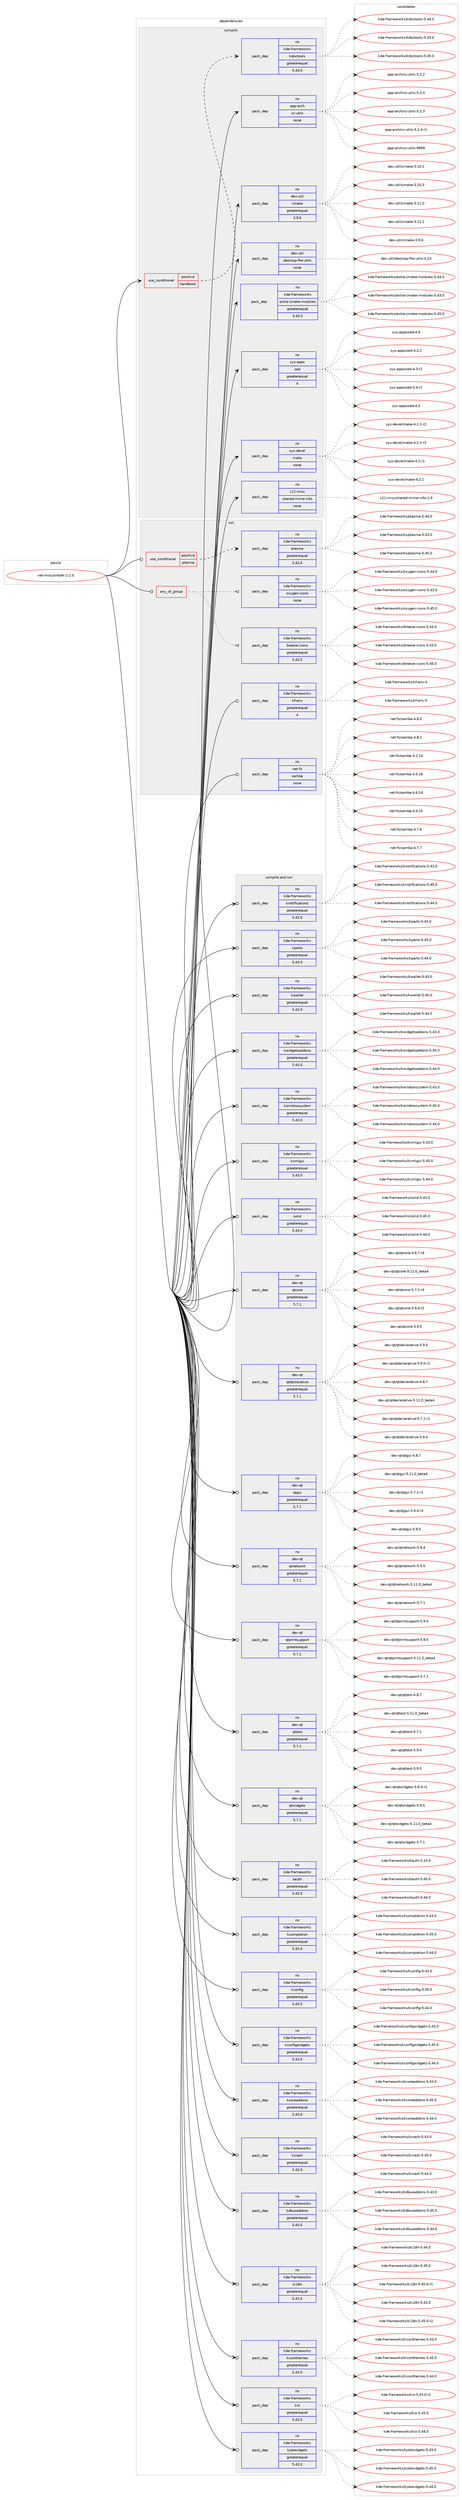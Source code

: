 digraph prolog {

# *************
# Graph options
# *************

newrank=true;
concentrate=true;
compound=true;
graph [rankdir=LR,fontname=Helvetica,fontsize=10,ranksep=1.5];#, ranksep=2.5, nodesep=0.2];
edge  [arrowhead=vee];
node  [fontname=Helvetica,fontsize=10];

# **********
# The ebuild
# **********

subgraph cluster_leftcol {
color=gray;
rank=same;
label=<<i>ebuild</i>>;
id [label="net-misc/smb4k-2.1.0", color=red, width=4, href="../net-misc/smb4k-2.1.0.svg"];
}

# ****************
# The dependencies
# ****************

subgraph cluster_midcol {
color=gray;
label=<<i>dependencies</i>>;
subgraph cluster_compile {
fillcolor="#eeeeee";
style=filled;
label=<<i>compile</i>>;
subgraph cond278 {
dependency1281 [label=<<TABLE BORDER="0" CELLBORDER="1" CELLSPACING="0" CELLPADDING="4"><TR><TD ROWSPAN="3" CELLPADDING="10">use_conditional</TD></TR><TR><TD>positive</TD></TR><TR><TD>handbook</TD></TR></TABLE>>, shape=none, color=red];
subgraph pack968 {
dependency1282 [label=<<TABLE BORDER="0" CELLBORDER="1" CELLSPACING="0" CELLPADDING="4" WIDTH="220"><TR><TD ROWSPAN="6" CELLPADDING="30">pack_dep</TD></TR><TR><TD WIDTH="110">no</TD></TR><TR><TD>kde-frameworks</TD></TR><TR><TD>kdoctools</TD></TR><TR><TD>greaterequal</TD></TR><TR><TD>5.43.0</TD></TR></TABLE>>, shape=none, color=blue];
}
dependency1281:e -> dependency1282:w [weight=20,style="dashed",arrowhead="vee"];
}
id:e -> dependency1281:w [weight=20,style="solid",arrowhead="vee"];
subgraph pack969 {
dependency1283 [label=<<TABLE BORDER="0" CELLBORDER="1" CELLSPACING="0" CELLPADDING="4" WIDTH="220"><TR><TD ROWSPAN="6" CELLPADDING="30">pack_dep</TD></TR><TR><TD WIDTH="110">no</TD></TR><TR><TD>app-arch</TD></TR><TR><TD>xz-utils</TD></TR><TR><TD>none</TD></TR><TR><TD></TD></TR></TABLE>>, shape=none, color=blue];
}
id:e -> dependency1283:w [weight=20,style="solid",arrowhead="vee"];
subgraph pack970 {
dependency1284 [label=<<TABLE BORDER="0" CELLBORDER="1" CELLSPACING="0" CELLPADDING="4" WIDTH="220"><TR><TD ROWSPAN="6" CELLPADDING="30">pack_dep</TD></TR><TR><TD WIDTH="110">no</TD></TR><TR><TD>dev-util</TD></TR><TR><TD>cmake</TD></TR><TR><TD>greaterequal</TD></TR><TR><TD>3.9.6</TD></TR></TABLE>>, shape=none, color=blue];
}
id:e -> dependency1284:w [weight=20,style="solid",arrowhead="vee"];
subgraph pack971 {
dependency1285 [label=<<TABLE BORDER="0" CELLBORDER="1" CELLSPACING="0" CELLPADDING="4" WIDTH="220"><TR><TD ROWSPAN="6" CELLPADDING="30">pack_dep</TD></TR><TR><TD WIDTH="110">no</TD></TR><TR><TD>dev-util</TD></TR><TR><TD>desktop-file-utils</TD></TR><TR><TD>none</TD></TR><TR><TD></TD></TR></TABLE>>, shape=none, color=blue];
}
id:e -> dependency1285:w [weight=20,style="solid",arrowhead="vee"];
subgraph pack972 {
dependency1286 [label=<<TABLE BORDER="0" CELLBORDER="1" CELLSPACING="0" CELLPADDING="4" WIDTH="220"><TR><TD ROWSPAN="6" CELLPADDING="30">pack_dep</TD></TR><TR><TD WIDTH="110">no</TD></TR><TR><TD>kde-frameworks</TD></TR><TR><TD>extra-cmake-modules</TD></TR><TR><TD>greaterequal</TD></TR><TR><TD>5.43.0</TD></TR></TABLE>>, shape=none, color=blue];
}
id:e -> dependency1286:w [weight=20,style="solid",arrowhead="vee"];
subgraph pack973 {
dependency1287 [label=<<TABLE BORDER="0" CELLBORDER="1" CELLSPACING="0" CELLPADDING="4" WIDTH="220"><TR><TD ROWSPAN="6" CELLPADDING="30">pack_dep</TD></TR><TR><TD WIDTH="110">no</TD></TR><TR><TD>sys-apps</TD></TR><TR><TD>sed</TD></TR><TR><TD>greaterequal</TD></TR><TR><TD>4</TD></TR></TABLE>>, shape=none, color=blue];
}
id:e -> dependency1287:w [weight=20,style="solid",arrowhead="vee"];
subgraph pack974 {
dependency1288 [label=<<TABLE BORDER="0" CELLBORDER="1" CELLSPACING="0" CELLPADDING="4" WIDTH="220"><TR><TD ROWSPAN="6" CELLPADDING="30">pack_dep</TD></TR><TR><TD WIDTH="110">no</TD></TR><TR><TD>sys-devel</TD></TR><TR><TD>make</TD></TR><TR><TD>none</TD></TR><TR><TD></TD></TR></TABLE>>, shape=none, color=blue];
}
id:e -> dependency1288:w [weight=20,style="solid",arrowhead="vee"];
subgraph pack975 {
dependency1289 [label=<<TABLE BORDER="0" CELLBORDER="1" CELLSPACING="0" CELLPADDING="4" WIDTH="220"><TR><TD ROWSPAN="6" CELLPADDING="30">pack_dep</TD></TR><TR><TD WIDTH="110">no</TD></TR><TR><TD>x11-misc</TD></TR><TR><TD>shared-mime-info</TD></TR><TR><TD>none</TD></TR><TR><TD></TD></TR></TABLE>>, shape=none, color=blue];
}
id:e -> dependency1289:w [weight=20,style="solid",arrowhead="vee"];
}
subgraph cluster_compileandrun {
fillcolor="#eeeeee";
style=filled;
label=<<i>compile and run</i>>;
subgraph pack976 {
dependency1290 [label=<<TABLE BORDER="0" CELLBORDER="1" CELLSPACING="0" CELLPADDING="4" WIDTH="220"><TR><TD ROWSPAN="6" CELLPADDING="30">pack_dep</TD></TR><TR><TD WIDTH="110">no</TD></TR><TR><TD>dev-qt</TD></TR><TR><TD>qtcore</TD></TR><TR><TD>greaterequal</TD></TR><TR><TD>5.7.1</TD></TR></TABLE>>, shape=none, color=blue];
}
id:e -> dependency1290:w [weight=20,style="solid",arrowhead="odotvee"];
subgraph pack977 {
dependency1291 [label=<<TABLE BORDER="0" CELLBORDER="1" CELLSPACING="0" CELLPADDING="4" WIDTH="220"><TR><TD ROWSPAN="6" CELLPADDING="30">pack_dep</TD></TR><TR><TD WIDTH="110">no</TD></TR><TR><TD>dev-qt</TD></TR><TR><TD>qtdeclarative</TD></TR><TR><TD>greaterequal</TD></TR><TR><TD>5.7.1</TD></TR></TABLE>>, shape=none, color=blue];
}
id:e -> dependency1291:w [weight=20,style="solid",arrowhead="odotvee"];
subgraph pack978 {
dependency1292 [label=<<TABLE BORDER="0" CELLBORDER="1" CELLSPACING="0" CELLPADDING="4" WIDTH="220"><TR><TD ROWSPAN="6" CELLPADDING="30">pack_dep</TD></TR><TR><TD WIDTH="110">no</TD></TR><TR><TD>dev-qt</TD></TR><TR><TD>qtgui</TD></TR><TR><TD>greaterequal</TD></TR><TR><TD>5.7.1</TD></TR></TABLE>>, shape=none, color=blue];
}
id:e -> dependency1292:w [weight=20,style="solid",arrowhead="odotvee"];
subgraph pack979 {
dependency1293 [label=<<TABLE BORDER="0" CELLBORDER="1" CELLSPACING="0" CELLPADDING="4" WIDTH="220"><TR><TD ROWSPAN="6" CELLPADDING="30">pack_dep</TD></TR><TR><TD WIDTH="110">no</TD></TR><TR><TD>dev-qt</TD></TR><TR><TD>qtnetwork</TD></TR><TR><TD>greaterequal</TD></TR><TR><TD>5.7.1</TD></TR></TABLE>>, shape=none, color=blue];
}
id:e -> dependency1293:w [weight=20,style="solid",arrowhead="odotvee"];
subgraph pack980 {
dependency1294 [label=<<TABLE BORDER="0" CELLBORDER="1" CELLSPACING="0" CELLPADDING="4" WIDTH="220"><TR><TD ROWSPAN="6" CELLPADDING="30">pack_dep</TD></TR><TR><TD WIDTH="110">no</TD></TR><TR><TD>dev-qt</TD></TR><TR><TD>qtprintsupport</TD></TR><TR><TD>greaterequal</TD></TR><TR><TD>5.7.1</TD></TR></TABLE>>, shape=none, color=blue];
}
id:e -> dependency1294:w [weight=20,style="solid",arrowhead="odotvee"];
subgraph pack981 {
dependency1295 [label=<<TABLE BORDER="0" CELLBORDER="1" CELLSPACING="0" CELLPADDING="4" WIDTH="220"><TR><TD ROWSPAN="6" CELLPADDING="30">pack_dep</TD></TR><TR><TD WIDTH="110">no</TD></TR><TR><TD>dev-qt</TD></TR><TR><TD>qttest</TD></TR><TR><TD>greaterequal</TD></TR><TR><TD>5.7.1</TD></TR></TABLE>>, shape=none, color=blue];
}
id:e -> dependency1295:w [weight=20,style="solid",arrowhead="odotvee"];
subgraph pack982 {
dependency1296 [label=<<TABLE BORDER="0" CELLBORDER="1" CELLSPACING="0" CELLPADDING="4" WIDTH="220"><TR><TD ROWSPAN="6" CELLPADDING="30">pack_dep</TD></TR><TR><TD WIDTH="110">no</TD></TR><TR><TD>dev-qt</TD></TR><TR><TD>qtwidgets</TD></TR><TR><TD>greaterequal</TD></TR><TR><TD>5.7.1</TD></TR></TABLE>>, shape=none, color=blue];
}
id:e -> dependency1296:w [weight=20,style="solid",arrowhead="odotvee"];
subgraph pack983 {
dependency1297 [label=<<TABLE BORDER="0" CELLBORDER="1" CELLSPACING="0" CELLPADDING="4" WIDTH="220"><TR><TD ROWSPAN="6" CELLPADDING="30">pack_dep</TD></TR><TR><TD WIDTH="110">no</TD></TR><TR><TD>kde-frameworks</TD></TR><TR><TD>kauth</TD></TR><TR><TD>greaterequal</TD></TR><TR><TD>5.43.0</TD></TR></TABLE>>, shape=none, color=blue];
}
id:e -> dependency1297:w [weight=20,style="solid",arrowhead="odotvee"];
subgraph pack984 {
dependency1298 [label=<<TABLE BORDER="0" CELLBORDER="1" CELLSPACING="0" CELLPADDING="4" WIDTH="220"><TR><TD ROWSPAN="6" CELLPADDING="30">pack_dep</TD></TR><TR><TD WIDTH="110">no</TD></TR><TR><TD>kde-frameworks</TD></TR><TR><TD>kcompletion</TD></TR><TR><TD>greaterequal</TD></TR><TR><TD>5.43.0</TD></TR></TABLE>>, shape=none, color=blue];
}
id:e -> dependency1298:w [weight=20,style="solid",arrowhead="odotvee"];
subgraph pack985 {
dependency1299 [label=<<TABLE BORDER="0" CELLBORDER="1" CELLSPACING="0" CELLPADDING="4" WIDTH="220"><TR><TD ROWSPAN="6" CELLPADDING="30">pack_dep</TD></TR><TR><TD WIDTH="110">no</TD></TR><TR><TD>kde-frameworks</TD></TR><TR><TD>kconfig</TD></TR><TR><TD>greaterequal</TD></TR><TR><TD>5.43.0</TD></TR></TABLE>>, shape=none, color=blue];
}
id:e -> dependency1299:w [weight=20,style="solid",arrowhead="odotvee"];
subgraph pack986 {
dependency1300 [label=<<TABLE BORDER="0" CELLBORDER="1" CELLSPACING="0" CELLPADDING="4" WIDTH="220"><TR><TD ROWSPAN="6" CELLPADDING="30">pack_dep</TD></TR><TR><TD WIDTH="110">no</TD></TR><TR><TD>kde-frameworks</TD></TR><TR><TD>kconfigwidgets</TD></TR><TR><TD>greaterequal</TD></TR><TR><TD>5.43.0</TD></TR></TABLE>>, shape=none, color=blue];
}
id:e -> dependency1300:w [weight=20,style="solid",arrowhead="odotvee"];
subgraph pack987 {
dependency1301 [label=<<TABLE BORDER="0" CELLBORDER="1" CELLSPACING="0" CELLPADDING="4" WIDTH="220"><TR><TD ROWSPAN="6" CELLPADDING="30">pack_dep</TD></TR><TR><TD WIDTH="110">no</TD></TR><TR><TD>kde-frameworks</TD></TR><TR><TD>kcoreaddons</TD></TR><TR><TD>greaterequal</TD></TR><TR><TD>5.43.0</TD></TR></TABLE>>, shape=none, color=blue];
}
id:e -> dependency1301:w [weight=20,style="solid",arrowhead="odotvee"];
subgraph pack988 {
dependency1302 [label=<<TABLE BORDER="0" CELLBORDER="1" CELLSPACING="0" CELLPADDING="4" WIDTH="220"><TR><TD ROWSPAN="6" CELLPADDING="30">pack_dep</TD></TR><TR><TD WIDTH="110">no</TD></TR><TR><TD>kde-frameworks</TD></TR><TR><TD>kcrash</TD></TR><TR><TD>greaterequal</TD></TR><TR><TD>5.43.0</TD></TR></TABLE>>, shape=none, color=blue];
}
id:e -> dependency1302:w [weight=20,style="solid",arrowhead="odotvee"];
subgraph pack989 {
dependency1303 [label=<<TABLE BORDER="0" CELLBORDER="1" CELLSPACING="0" CELLPADDING="4" WIDTH="220"><TR><TD ROWSPAN="6" CELLPADDING="30">pack_dep</TD></TR><TR><TD WIDTH="110">no</TD></TR><TR><TD>kde-frameworks</TD></TR><TR><TD>kdbusaddons</TD></TR><TR><TD>greaterequal</TD></TR><TR><TD>5.43.0</TD></TR></TABLE>>, shape=none, color=blue];
}
id:e -> dependency1303:w [weight=20,style="solid",arrowhead="odotvee"];
subgraph pack990 {
dependency1304 [label=<<TABLE BORDER="0" CELLBORDER="1" CELLSPACING="0" CELLPADDING="4" WIDTH="220"><TR><TD ROWSPAN="6" CELLPADDING="30">pack_dep</TD></TR><TR><TD WIDTH="110">no</TD></TR><TR><TD>kde-frameworks</TD></TR><TR><TD>ki18n</TD></TR><TR><TD>greaterequal</TD></TR><TR><TD>5.43.0</TD></TR></TABLE>>, shape=none, color=blue];
}
id:e -> dependency1304:w [weight=20,style="solid",arrowhead="odotvee"];
subgraph pack991 {
dependency1305 [label=<<TABLE BORDER="0" CELLBORDER="1" CELLSPACING="0" CELLPADDING="4" WIDTH="220"><TR><TD ROWSPAN="6" CELLPADDING="30">pack_dep</TD></TR><TR><TD WIDTH="110">no</TD></TR><TR><TD>kde-frameworks</TD></TR><TR><TD>kiconthemes</TD></TR><TR><TD>greaterequal</TD></TR><TR><TD>5.43.0</TD></TR></TABLE>>, shape=none, color=blue];
}
id:e -> dependency1305:w [weight=20,style="solid",arrowhead="odotvee"];
subgraph pack992 {
dependency1306 [label=<<TABLE BORDER="0" CELLBORDER="1" CELLSPACING="0" CELLPADDING="4" WIDTH="220"><TR><TD ROWSPAN="6" CELLPADDING="30">pack_dep</TD></TR><TR><TD WIDTH="110">no</TD></TR><TR><TD>kde-frameworks</TD></TR><TR><TD>kio</TD></TR><TR><TD>greaterequal</TD></TR><TR><TD>5.43.0</TD></TR></TABLE>>, shape=none, color=blue];
}
id:e -> dependency1306:w [weight=20,style="solid",arrowhead="odotvee"];
subgraph pack993 {
dependency1307 [label=<<TABLE BORDER="0" CELLBORDER="1" CELLSPACING="0" CELLPADDING="4" WIDTH="220"><TR><TD ROWSPAN="6" CELLPADDING="30">pack_dep</TD></TR><TR><TD WIDTH="110">no</TD></TR><TR><TD>kde-frameworks</TD></TR><TR><TD>kjobwidgets</TD></TR><TR><TD>greaterequal</TD></TR><TR><TD>5.43.0</TD></TR></TABLE>>, shape=none, color=blue];
}
id:e -> dependency1307:w [weight=20,style="solid",arrowhead="odotvee"];
subgraph pack994 {
dependency1308 [label=<<TABLE BORDER="0" CELLBORDER="1" CELLSPACING="0" CELLPADDING="4" WIDTH="220"><TR><TD ROWSPAN="6" CELLPADDING="30">pack_dep</TD></TR><TR><TD WIDTH="110">no</TD></TR><TR><TD>kde-frameworks</TD></TR><TR><TD>knotifications</TD></TR><TR><TD>greaterequal</TD></TR><TR><TD>5.43.0</TD></TR></TABLE>>, shape=none, color=blue];
}
id:e -> dependency1308:w [weight=20,style="solid",arrowhead="odotvee"];
subgraph pack995 {
dependency1309 [label=<<TABLE BORDER="0" CELLBORDER="1" CELLSPACING="0" CELLPADDING="4" WIDTH="220"><TR><TD ROWSPAN="6" CELLPADDING="30">pack_dep</TD></TR><TR><TD WIDTH="110">no</TD></TR><TR><TD>kde-frameworks</TD></TR><TR><TD>kparts</TD></TR><TR><TD>greaterequal</TD></TR><TR><TD>5.43.0</TD></TR></TABLE>>, shape=none, color=blue];
}
id:e -> dependency1309:w [weight=20,style="solid",arrowhead="odotvee"];
subgraph pack996 {
dependency1310 [label=<<TABLE BORDER="0" CELLBORDER="1" CELLSPACING="0" CELLPADDING="4" WIDTH="220"><TR><TD ROWSPAN="6" CELLPADDING="30">pack_dep</TD></TR><TR><TD WIDTH="110">no</TD></TR><TR><TD>kde-frameworks</TD></TR><TR><TD>kwallet</TD></TR><TR><TD>greaterequal</TD></TR><TR><TD>5.43.0</TD></TR></TABLE>>, shape=none, color=blue];
}
id:e -> dependency1310:w [weight=20,style="solid",arrowhead="odotvee"];
subgraph pack997 {
dependency1311 [label=<<TABLE BORDER="0" CELLBORDER="1" CELLSPACING="0" CELLPADDING="4" WIDTH="220"><TR><TD ROWSPAN="6" CELLPADDING="30">pack_dep</TD></TR><TR><TD WIDTH="110">no</TD></TR><TR><TD>kde-frameworks</TD></TR><TR><TD>kwidgetsaddons</TD></TR><TR><TD>greaterequal</TD></TR><TR><TD>5.43.0</TD></TR></TABLE>>, shape=none, color=blue];
}
id:e -> dependency1311:w [weight=20,style="solid",arrowhead="odotvee"];
subgraph pack998 {
dependency1312 [label=<<TABLE BORDER="0" CELLBORDER="1" CELLSPACING="0" CELLPADDING="4" WIDTH="220"><TR><TD ROWSPAN="6" CELLPADDING="30">pack_dep</TD></TR><TR><TD WIDTH="110">no</TD></TR><TR><TD>kde-frameworks</TD></TR><TR><TD>kwindowsystem</TD></TR><TR><TD>greaterequal</TD></TR><TR><TD>5.43.0</TD></TR></TABLE>>, shape=none, color=blue];
}
id:e -> dependency1312:w [weight=20,style="solid",arrowhead="odotvee"];
subgraph pack999 {
dependency1313 [label=<<TABLE BORDER="0" CELLBORDER="1" CELLSPACING="0" CELLPADDING="4" WIDTH="220"><TR><TD ROWSPAN="6" CELLPADDING="30">pack_dep</TD></TR><TR><TD WIDTH="110">no</TD></TR><TR><TD>kde-frameworks</TD></TR><TR><TD>kxmlgui</TD></TR><TR><TD>greaterequal</TD></TR><TR><TD>5.43.0</TD></TR></TABLE>>, shape=none, color=blue];
}
id:e -> dependency1313:w [weight=20,style="solid",arrowhead="odotvee"];
subgraph pack1000 {
dependency1314 [label=<<TABLE BORDER="0" CELLBORDER="1" CELLSPACING="0" CELLPADDING="4" WIDTH="220"><TR><TD ROWSPAN="6" CELLPADDING="30">pack_dep</TD></TR><TR><TD WIDTH="110">no</TD></TR><TR><TD>kde-frameworks</TD></TR><TR><TD>solid</TD></TR><TR><TD>greaterequal</TD></TR><TR><TD>5.43.0</TD></TR></TABLE>>, shape=none, color=blue];
}
id:e -> dependency1314:w [weight=20,style="solid",arrowhead="odotvee"];
}
subgraph cluster_run {
fillcolor="#eeeeee";
style=filled;
label=<<i>run</i>>;
subgraph any36 {
dependency1315 [label=<<TABLE BORDER="0" CELLBORDER="1" CELLSPACING="0" CELLPADDING="4"><TR><TD CELLPADDING="10">any_of_group</TD></TR></TABLE>>, shape=none, color=red];subgraph pack1001 {
dependency1316 [label=<<TABLE BORDER="0" CELLBORDER="1" CELLSPACING="0" CELLPADDING="4" WIDTH="220"><TR><TD ROWSPAN="6" CELLPADDING="30">pack_dep</TD></TR><TR><TD WIDTH="110">no</TD></TR><TR><TD>kde-frameworks</TD></TR><TR><TD>breeze-icons</TD></TR><TR><TD>greaterequal</TD></TR><TR><TD>5.43.0</TD></TR></TABLE>>, shape=none, color=blue];
}
dependency1315:e -> dependency1316:w [weight=20,style="dotted",arrowhead="oinv"];
subgraph pack1002 {
dependency1317 [label=<<TABLE BORDER="0" CELLBORDER="1" CELLSPACING="0" CELLPADDING="4" WIDTH="220"><TR><TD ROWSPAN="6" CELLPADDING="30">pack_dep</TD></TR><TR><TD WIDTH="110">no</TD></TR><TR><TD>kde-frameworks</TD></TR><TR><TD>oxygen-icons</TD></TR><TR><TD>none</TD></TR><TR><TD></TD></TR></TABLE>>, shape=none, color=blue];
}
dependency1315:e -> dependency1317:w [weight=20,style="dotted",arrowhead="oinv"];
}
id:e -> dependency1315:w [weight=20,style="solid",arrowhead="odot"];
subgraph cond279 {
dependency1318 [label=<<TABLE BORDER="0" CELLBORDER="1" CELLSPACING="0" CELLPADDING="4"><TR><TD ROWSPAN="3" CELLPADDING="10">use_conditional</TD></TR><TR><TD>positive</TD></TR><TR><TD>plasma</TD></TR></TABLE>>, shape=none, color=red];
subgraph pack1003 {
dependency1319 [label=<<TABLE BORDER="0" CELLBORDER="1" CELLSPACING="0" CELLPADDING="4" WIDTH="220"><TR><TD ROWSPAN="6" CELLPADDING="30">pack_dep</TD></TR><TR><TD WIDTH="110">no</TD></TR><TR><TD>kde-frameworks</TD></TR><TR><TD>plasma</TD></TR><TR><TD>greaterequal</TD></TR><TR><TD>5.43.0</TD></TR></TABLE>>, shape=none, color=blue];
}
dependency1318:e -> dependency1319:w [weight=20,style="dashed",arrowhead="vee"];
}
id:e -> dependency1318:w [weight=20,style="solid",arrowhead="odot"];
subgraph pack1004 {
dependency1320 [label=<<TABLE BORDER="0" CELLBORDER="1" CELLSPACING="0" CELLPADDING="4" WIDTH="220"><TR><TD ROWSPAN="6" CELLPADDING="30">pack_dep</TD></TR><TR><TD WIDTH="110">no</TD></TR><TR><TD>kde-frameworks</TD></TR><TR><TD>kf-env</TD></TR><TR><TD>greaterequal</TD></TR><TR><TD>4</TD></TR></TABLE>>, shape=none, color=blue];
}
id:e -> dependency1320:w [weight=20,style="solid",arrowhead="odot"];
subgraph pack1005 {
dependency1321 [label=<<TABLE BORDER="0" CELLBORDER="1" CELLSPACING="0" CELLPADDING="4" WIDTH="220"><TR><TD ROWSPAN="6" CELLPADDING="30">pack_dep</TD></TR><TR><TD WIDTH="110">no</TD></TR><TR><TD>net-fs</TD></TR><TR><TD>samba</TD></TR><TR><TD>none</TD></TR><TR><TD></TD></TR></TABLE>>, shape=none, color=blue];
}
id:e -> dependency1321:w [weight=20,style="solid",arrowhead="odot"];
}
}

# **************
# The candidates
# **************

subgraph cluster_choices {
rank=same;
color=gray;
label=<<i>candidates</i>>;

subgraph choice968 {
color=black;
nodesep=1;
choice1071001014510211497109101119111114107115471071001119911611111110811545534652524648 [label="kde-frameworks/kdoctools-5.44.0", color=red, width=4,href="../kde-frameworks/kdoctools-5.44.0.svg"];
choice1071001014510211497109101119111114107115471071001119911611111110811545534652514648 [label="kde-frameworks/kdoctools-5.43.0", color=red, width=4,href="../kde-frameworks/kdoctools-5.43.0.svg"];
choice1071001014510211497109101119111114107115471071001119911611111110811545534652534648 [label="kde-frameworks/kdoctools-5.45.0", color=red, width=4,href="../kde-frameworks/kdoctools-5.45.0.svg"];
dependency1282:e -> choice1071001014510211497109101119111114107115471071001119911611111110811545534652524648:w [style=dotted,weight="100"];
dependency1282:e -> choice1071001014510211497109101119111114107115471071001119911611111110811545534652514648:w [style=dotted,weight="100"];
dependency1282:e -> choice1071001014510211497109101119111114107115471071001119911611111110811545534652534648:w [style=dotted,weight="100"];
}
subgraph choice969 {
color=black;
nodesep=1;
choice971121124597114991044712012245117116105108115455346504650 [label="app-arch/xz-utils-5.2.2", color=red, width=4,href="../app-arch/xz-utils-5.2.2.svg"];
choice971121124597114991044712012245117116105108115455346504652 [label="app-arch/xz-utils-5.2.4", color=red, width=4,href="../app-arch/xz-utils-5.2.4.svg"];
choice971121124597114991044712012245117116105108115455346504651 [label="app-arch/xz-utils-5.2.3", color=red, width=4,href="../app-arch/xz-utils-5.2.3.svg"];
choice9711211245971149910447120122451171161051081154553465046524511449 [label="app-arch/xz-utils-5.2.4-r1", color=red, width=4,href="../app-arch/xz-utils-5.2.4-r1.svg"];
choice9711211245971149910447120122451171161051081154557575757 [label="app-arch/xz-utils-9999", color=red, width=4,href="../app-arch/xz-utils-9999.svg"];
dependency1283:e -> choice971121124597114991044712012245117116105108115455346504650:w [style=dotted,weight="100"];
dependency1283:e -> choice971121124597114991044712012245117116105108115455346504652:w [style=dotted,weight="100"];
dependency1283:e -> choice971121124597114991044712012245117116105108115455346504651:w [style=dotted,weight="100"];
dependency1283:e -> choice9711211245971149910447120122451171161051081154553465046524511449:w [style=dotted,weight="100"];
dependency1283:e -> choice9711211245971149910447120122451171161051081154557575757:w [style=dotted,weight="100"];
}
subgraph choice970 {
color=black;
nodesep=1;
choice1001011184511711610510847991099710710145514649484650 [label="dev-util/cmake-3.10.2", color=red, width=4,href="../dev-util/cmake-3.10.2.svg"];
choice1001011184511711610510847991099710710145514649484651 [label="dev-util/cmake-3.10.3", color=red, width=4,href="../dev-util/cmake-3.10.3.svg"];
choice1001011184511711610510847991099710710145514649494648 [label="dev-util/cmake-3.11.0", color=red, width=4,href="../dev-util/cmake-3.11.0.svg"];
choice1001011184511711610510847991099710710145514649494649 [label="dev-util/cmake-3.11.1", color=red, width=4,href="../dev-util/cmake-3.11.1.svg"];
choice10010111845117116105108479910997107101455146574654 [label="dev-util/cmake-3.9.6", color=red, width=4,href="../dev-util/cmake-3.9.6.svg"];
dependency1284:e -> choice1001011184511711610510847991099710710145514649484650:w [style=dotted,weight="100"];
dependency1284:e -> choice1001011184511711610510847991099710710145514649484651:w [style=dotted,weight="100"];
dependency1284:e -> choice1001011184511711610510847991099710710145514649494648:w [style=dotted,weight="100"];
dependency1284:e -> choice1001011184511711610510847991099710710145514649494649:w [style=dotted,weight="100"];
dependency1284:e -> choice10010111845117116105108479910997107101455146574654:w [style=dotted,weight="100"];
}
subgraph choice971 {
color=black;
nodesep=1;
choice100101118451171161051084710010111510711611111245102105108101451171161051081154548465051 [label="dev-util/desktop-file-utils-0.23", color=red, width=4,href="../dev-util/desktop-file-utils-0.23.svg"];
dependency1285:e -> choice100101118451171161051084710010111510711611111245102105108101451171161051081154548465051:w [style=dotted,weight="100"];
}
subgraph choice972 {
color=black;
nodesep=1;
choice107100101451021149710910111911111410711547101120116114974599109971071014510911110011710810111545534652524648 [label="kde-frameworks/extra-cmake-modules-5.44.0", color=red, width=4,href="../kde-frameworks/extra-cmake-modules-5.44.0.svg"];
choice107100101451021149710910111911111410711547101120116114974599109971071014510911110011710810111545534652514648 [label="kde-frameworks/extra-cmake-modules-5.43.0", color=red, width=4,href="../kde-frameworks/extra-cmake-modules-5.43.0.svg"];
choice107100101451021149710910111911111410711547101120116114974599109971071014510911110011710810111545534652534648 [label="kde-frameworks/extra-cmake-modules-5.45.0", color=red, width=4,href="../kde-frameworks/extra-cmake-modules-5.45.0.svg"];
dependency1286:e -> choice107100101451021149710910111911111410711547101120116114974599109971071014510911110011710810111545534652524648:w [style=dotted,weight="100"];
dependency1286:e -> choice107100101451021149710910111911111410711547101120116114974599109971071014510911110011710810111545534652514648:w [style=dotted,weight="100"];
dependency1286:e -> choice107100101451021149710910111911111410711547101120116114974599109971071014510911110011710810111545534652534648:w [style=dotted,weight="100"];
}
subgraph choice973 {
color=black;
nodesep=1;
choice11512111545971121121154711510110045524652 [label="sys-apps/sed-4.4", color=red, width=4,href="../sys-apps/sed-4.4.svg"];
choice115121115459711211211547115101100455246504650 [label="sys-apps/sed-4.2.2", color=red, width=4,href="../sys-apps/sed-4.2.2.svg"];
choice115121115459711211211547115101100455246514511449 [label="sys-apps/sed-4.3-r1", color=red, width=4,href="../sys-apps/sed-4.3-r1.svg"];
choice115121115459711211211547115101100455246524511449 [label="sys-apps/sed-4.4-r1", color=red, width=4,href="../sys-apps/sed-4.4-r1.svg"];
choice11512111545971121121154711510110045524653 [label="sys-apps/sed-4.5", color=red, width=4,href="../sys-apps/sed-4.5.svg"];
dependency1287:e -> choice11512111545971121121154711510110045524652:w [style=dotted,weight="100"];
dependency1287:e -> choice115121115459711211211547115101100455246504650:w [style=dotted,weight="100"];
dependency1287:e -> choice115121115459711211211547115101100455246514511449:w [style=dotted,weight="100"];
dependency1287:e -> choice115121115459711211211547115101100455246524511449:w [style=dotted,weight="100"];
dependency1287:e -> choice11512111545971121121154711510110045524653:w [style=dotted,weight="100"];
}
subgraph choice974 {
color=black;
nodesep=1;
choice115121115451001011181011084710997107101455246494511449 [label="sys-devel/make-4.1-r1", color=red, width=4,href="../sys-devel/make-4.1-r1.svg"];
choice115121115451001011181011084710997107101455246504649 [label="sys-devel/make-4.2.1", color=red, width=4,href="../sys-devel/make-4.2.1.svg"];
choice1151211154510010111810110847109971071014552465046494511450 [label="sys-devel/make-4.2.1-r2", color=red, width=4,href="../sys-devel/make-4.2.1-r2.svg"];
choice1151211154510010111810110847109971071014552465046494511451 [label="sys-devel/make-4.2.1-r3", color=red, width=4,href="../sys-devel/make-4.2.1-r3.svg"];
dependency1288:e -> choice115121115451001011181011084710997107101455246494511449:w [style=dotted,weight="100"];
dependency1288:e -> choice115121115451001011181011084710997107101455246504649:w [style=dotted,weight="100"];
dependency1288:e -> choice1151211154510010111810110847109971071014552465046494511450:w [style=dotted,weight="100"];
dependency1288:e -> choice1151211154510010111810110847109971071014552465046494511451:w [style=dotted,weight="100"];
}
subgraph choice975 {
color=black;
nodesep=1;
choice120494945109105115994711510497114101100451091051091014510511010211145494657 [label="x11-misc/shared-mime-info-1.9", color=red, width=4,href="../x11-misc/shared-mime-info-1.9.svg"];
dependency1289:e -> choice120494945109105115994711510497114101100451091051091014510511010211145494657:w [style=dotted,weight="100"];
}
subgraph choice976 {
color=black;
nodesep=1;
choice1001011184511311647113116991111141014552465646554511452 [label="dev-qt/qtcore-4.8.7-r4", color=red, width=4,href="../dev-qt/qtcore-4.8.7-r4.svg"];
choice1001011184511311647113116991111141014553464949464895981011169752 [label="dev-qt/qtcore-5.11.0_beta4", color=red, width=4,href="../dev-qt/qtcore-5.11.0_beta4.svg"];
choice1001011184511311647113116991111141014553465546494511452 [label="dev-qt/qtcore-5.7.1-r4", color=red, width=4,href="../dev-qt/qtcore-5.7.1-r4.svg"];
choice1001011184511311647113116991111141014553465746524511450 [label="dev-qt/qtcore-5.9.4-r2", color=red, width=4,href="../dev-qt/qtcore-5.9.4-r2.svg"];
choice100101118451131164711311699111114101455346574653 [label="dev-qt/qtcore-5.9.5", color=red, width=4,href="../dev-qt/qtcore-5.9.5.svg"];
dependency1290:e -> choice1001011184511311647113116991111141014552465646554511452:w [style=dotted,weight="100"];
dependency1290:e -> choice1001011184511311647113116991111141014553464949464895981011169752:w [style=dotted,weight="100"];
dependency1290:e -> choice1001011184511311647113116991111141014553465546494511452:w [style=dotted,weight="100"];
dependency1290:e -> choice1001011184511311647113116991111141014553465746524511450:w [style=dotted,weight="100"];
dependency1290:e -> choice100101118451131164711311699111114101455346574653:w [style=dotted,weight="100"];
}
subgraph choice977 {
color=black;
nodesep=1;
choice1001011184511311647113116100101991089711497116105118101455246564655 [label="dev-qt/qtdeclarative-4.8.7", color=red, width=4,href="../dev-qt/qtdeclarative-4.8.7.svg"];
choice10010111845113116471131161001019910897114971161051181014553464949464895981011169752 [label="dev-qt/qtdeclarative-5.11.0_beta4", color=red, width=4,href="../dev-qt/qtdeclarative-5.11.0_beta4.svg"];
choice10010111845113116471131161001019910897114971161051181014553465546494511449 [label="dev-qt/qtdeclarative-5.7.1-r1", color=red, width=4,href="../dev-qt/qtdeclarative-5.7.1-r1.svg"];
choice1001011184511311647113116100101991089711497116105118101455346574652 [label="dev-qt/qtdeclarative-5.9.4", color=red, width=4,href="../dev-qt/qtdeclarative-5.9.4.svg"];
choice1001011184511311647113116100101991089711497116105118101455346574653 [label="dev-qt/qtdeclarative-5.9.5", color=red, width=4,href="../dev-qt/qtdeclarative-5.9.5.svg"];
choice10010111845113116471131161001019910897114971161051181014553465746534511449 [label="dev-qt/qtdeclarative-5.9.5-r1", color=red, width=4,href="../dev-qt/qtdeclarative-5.9.5-r1.svg"];
dependency1291:e -> choice1001011184511311647113116100101991089711497116105118101455246564655:w [style=dotted,weight="100"];
dependency1291:e -> choice10010111845113116471131161001019910897114971161051181014553464949464895981011169752:w [style=dotted,weight="100"];
dependency1291:e -> choice10010111845113116471131161001019910897114971161051181014553465546494511449:w [style=dotted,weight="100"];
dependency1291:e -> choice1001011184511311647113116100101991089711497116105118101455346574652:w [style=dotted,weight="100"];
dependency1291:e -> choice1001011184511311647113116100101991089711497116105118101455346574653:w [style=dotted,weight="100"];
dependency1291:e -> choice10010111845113116471131161001019910897114971161051181014553465746534511449:w [style=dotted,weight="100"];
}
subgraph choice978 {
color=black;
nodesep=1;
choice1001011184511311647113116103117105455246564655 [label="dev-qt/qtgui-4.8.7", color=red, width=4,href="../dev-qt/qtgui-4.8.7.svg"];
choice10010111845113116471131161031171054553464949464895981011169752 [label="dev-qt/qtgui-5.11.0_beta4", color=red, width=4,href="../dev-qt/qtgui-5.11.0_beta4.svg"];
choice10010111845113116471131161031171054553465546494511449 [label="dev-qt/qtgui-5.7.1-r1", color=red, width=4,href="../dev-qt/qtgui-5.7.1-r1.svg"];
choice10010111845113116471131161031171054553465746524511451 [label="dev-qt/qtgui-5.9.4-r3", color=red, width=4,href="../dev-qt/qtgui-5.9.4-r3.svg"];
choice1001011184511311647113116103117105455346574653 [label="dev-qt/qtgui-5.9.5", color=red, width=4,href="../dev-qt/qtgui-5.9.5.svg"];
dependency1292:e -> choice1001011184511311647113116103117105455246564655:w [style=dotted,weight="100"];
dependency1292:e -> choice10010111845113116471131161031171054553464949464895981011169752:w [style=dotted,weight="100"];
dependency1292:e -> choice10010111845113116471131161031171054553465546494511449:w [style=dotted,weight="100"];
dependency1292:e -> choice10010111845113116471131161031171054553465746524511451:w [style=dotted,weight="100"];
dependency1292:e -> choice1001011184511311647113116103117105455346574653:w [style=dotted,weight="100"];
}
subgraph choice979 {
color=black;
nodesep=1;
choice10010111845113116471131161101011161191111141074553464949464895981011169752 [label="dev-qt/qtnetwork-5.11.0_beta4", color=red, width=4,href="../dev-qt/qtnetwork-5.11.0_beta4.svg"];
choice1001011184511311647113116110101116119111114107455346554649 [label="dev-qt/qtnetwork-5.7.1", color=red, width=4,href="../dev-qt/qtnetwork-5.7.1.svg"];
choice1001011184511311647113116110101116119111114107455346574652 [label="dev-qt/qtnetwork-5.9.4", color=red, width=4,href="../dev-qt/qtnetwork-5.9.4.svg"];
choice1001011184511311647113116110101116119111114107455346574653 [label="dev-qt/qtnetwork-5.9.5", color=red, width=4,href="../dev-qt/qtnetwork-5.9.5.svg"];
dependency1293:e -> choice10010111845113116471131161101011161191111141074553464949464895981011169752:w [style=dotted,weight="100"];
dependency1293:e -> choice1001011184511311647113116110101116119111114107455346554649:w [style=dotted,weight="100"];
dependency1293:e -> choice1001011184511311647113116110101116119111114107455346574652:w [style=dotted,weight="100"];
dependency1293:e -> choice1001011184511311647113116110101116119111114107455346574653:w [style=dotted,weight="100"];
}
subgraph choice980 {
color=black;
nodesep=1;
choice10010111845113116471131161121141051101161151171121121111141164553464949464895981011169752 [label="dev-qt/qtprintsupport-5.11.0_beta4", color=red, width=4,href="../dev-qt/qtprintsupport-5.11.0_beta4.svg"];
choice1001011184511311647113116112114105110116115117112112111114116455346554649 [label="dev-qt/qtprintsupport-5.7.1", color=red, width=4,href="../dev-qt/qtprintsupport-5.7.1.svg"];
choice1001011184511311647113116112114105110116115117112112111114116455346574652 [label="dev-qt/qtprintsupport-5.9.4", color=red, width=4,href="../dev-qt/qtprintsupport-5.9.4.svg"];
choice1001011184511311647113116112114105110116115117112112111114116455346574653 [label="dev-qt/qtprintsupport-5.9.5", color=red, width=4,href="../dev-qt/qtprintsupport-5.9.5.svg"];
dependency1294:e -> choice10010111845113116471131161121141051101161151171121121111141164553464949464895981011169752:w [style=dotted,weight="100"];
dependency1294:e -> choice1001011184511311647113116112114105110116115117112112111114116455346554649:w [style=dotted,weight="100"];
dependency1294:e -> choice1001011184511311647113116112114105110116115117112112111114116455346574652:w [style=dotted,weight="100"];
dependency1294:e -> choice1001011184511311647113116112114105110116115117112112111114116455346574653:w [style=dotted,weight="100"];
}
subgraph choice981 {
color=black;
nodesep=1;
choice1001011184511311647113116116101115116455246564655 [label="dev-qt/qttest-4.8.7", color=red, width=4,href="../dev-qt/qttest-4.8.7.svg"];
choice10010111845113116471131161161011151164553464949464895981011169752 [label="dev-qt/qttest-5.11.0_beta4", color=red, width=4,href="../dev-qt/qttest-5.11.0_beta4.svg"];
choice1001011184511311647113116116101115116455346554649 [label="dev-qt/qttest-5.7.1", color=red, width=4,href="../dev-qt/qttest-5.7.1.svg"];
choice1001011184511311647113116116101115116455346574652 [label="dev-qt/qttest-5.9.4", color=red, width=4,href="../dev-qt/qttest-5.9.4.svg"];
choice1001011184511311647113116116101115116455346574653 [label="dev-qt/qttest-5.9.5", color=red, width=4,href="../dev-qt/qttest-5.9.5.svg"];
dependency1295:e -> choice1001011184511311647113116116101115116455246564655:w [style=dotted,weight="100"];
dependency1295:e -> choice10010111845113116471131161161011151164553464949464895981011169752:w [style=dotted,weight="100"];
dependency1295:e -> choice1001011184511311647113116116101115116455346554649:w [style=dotted,weight="100"];
dependency1295:e -> choice1001011184511311647113116116101115116455346574652:w [style=dotted,weight="100"];
dependency1295:e -> choice1001011184511311647113116116101115116455346574653:w [style=dotted,weight="100"];
}
subgraph choice982 {
color=black;
nodesep=1;
choice10010111845113116471131161191051001031011161154553464949464895981011169752 [label="dev-qt/qtwidgets-5.11.0_beta4", color=red, width=4,href="../dev-qt/qtwidgets-5.11.0_beta4.svg"];
choice1001011184511311647113116119105100103101116115455346554649 [label="dev-qt/qtwidgets-5.7.1", color=red, width=4,href="../dev-qt/qtwidgets-5.7.1.svg"];
choice10010111845113116471131161191051001031011161154553465746524511449 [label="dev-qt/qtwidgets-5.9.4-r1", color=red, width=4,href="../dev-qt/qtwidgets-5.9.4-r1.svg"];
choice1001011184511311647113116119105100103101116115455346574653 [label="dev-qt/qtwidgets-5.9.5", color=red, width=4,href="../dev-qt/qtwidgets-5.9.5.svg"];
dependency1296:e -> choice10010111845113116471131161191051001031011161154553464949464895981011169752:w [style=dotted,weight="100"];
dependency1296:e -> choice1001011184511311647113116119105100103101116115455346554649:w [style=dotted,weight="100"];
dependency1296:e -> choice10010111845113116471131161191051001031011161154553465746524511449:w [style=dotted,weight="100"];
dependency1296:e -> choice1001011184511311647113116119105100103101116115455346574653:w [style=dotted,weight="100"];
}
subgraph choice983 {
color=black;
nodesep=1;
choice1071001014510211497109101119111114107115471079711711610445534652524648 [label="kde-frameworks/kauth-5.44.0", color=red, width=4,href="../kde-frameworks/kauth-5.44.0.svg"];
choice1071001014510211497109101119111114107115471079711711610445534652514648 [label="kde-frameworks/kauth-5.43.0", color=red, width=4,href="../kde-frameworks/kauth-5.43.0.svg"];
choice1071001014510211497109101119111114107115471079711711610445534652534648 [label="kde-frameworks/kauth-5.45.0", color=red, width=4,href="../kde-frameworks/kauth-5.45.0.svg"];
dependency1297:e -> choice1071001014510211497109101119111114107115471079711711610445534652524648:w [style=dotted,weight="100"];
dependency1297:e -> choice1071001014510211497109101119111114107115471079711711610445534652514648:w [style=dotted,weight="100"];
dependency1297:e -> choice1071001014510211497109101119111114107115471079711711610445534652534648:w [style=dotted,weight="100"];
}
subgraph choice984 {
color=black;
nodesep=1;
choice1071001014510211497109101119111114107115471079911110911210810111610511111045534652524648 [label="kde-frameworks/kcompletion-5.44.0", color=red, width=4,href="../kde-frameworks/kcompletion-5.44.0.svg"];
choice1071001014510211497109101119111114107115471079911110911210810111610511111045534652514648 [label="kde-frameworks/kcompletion-5.43.0", color=red, width=4,href="../kde-frameworks/kcompletion-5.43.0.svg"];
choice1071001014510211497109101119111114107115471079911110911210810111610511111045534652534648 [label="kde-frameworks/kcompletion-5.45.0", color=red, width=4,href="../kde-frameworks/kcompletion-5.45.0.svg"];
dependency1298:e -> choice1071001014510211497109101119111114107115471079911110911210810111610511111045534652524648:w [style=dotted,weight="100"];
dependency1298:e -> choice1071001014510211497109101119111114107115471079911110911210810111610511111045534652514648:w [style=dotted,weight="100"];
dependency1298:e -> choice1071001014510211497109101119111114107115471079911110911210810111610511111045534652534648:w [style=dotted,weight="100"];
}
subgraph choice985 {
color=black;
nodesep=1;
choice1071001014510211497109101119111114107115471079911111010210510345534652524648 [label="kde-frameworks/kconfig-5.44.0", color=red, width=4,href="../kde-frameworks/kconfig-5.44.0.svg"];
choice1071001014510211497109101119111114107115471079911111010210510345534652514648 [label="kde-frameworks/kconfig-5.43.0", color=red, width=4,href="../kde-frameworks/kconfig-5.43.0.svg"];
choice1071001014510211497109101119111114107115471079911111010210510345534652534648 [label="kde-frameworks/kconfig-5.45.0", color=red, width=4,href="../kde-frameworks/kconfig-5.45.0.svg"];
dependency1299:e -> choice1071001014510211497109101119111114107115471079911111010210510345534652524648:w [style=dotted,weight="100"];
dependency1299:e -> choice1071001014510211497109101119111114107115471079911111010210510345534652514648:w [style=dotted,weight="100"];
dependency1299:e -> choice1071001014510211497109101119111114107115471079911111010210510345534652534648:w [style=dotted,weight="100"];
}
subgraph choice986 {
color=black;
nodesep=1;
choice1071001014510211497109101119111114107115471079911111010210510311910510010310111611545534652524648 [label="kde-frameworks/kconfigwidgets-5.44.0", color=red, width=4,href="../kde-frameworks/kconfigwidgets-5.44.0.svg"];
choice1071001014510211497109101119111114107115471079911111010210510311910510010310111611545534652514648 [label="kde-frameworks/kconfigwidgets-5.43.0", color=red, width=4,href="../kde-frameworks/kconfigwidgets-5.43.0.svg"];
choice1071001014510211497109101119111114107115471079911111010210510311910510010310111611545534652534648 [label="kde-frameworks/kconfigwidgets-5.45.0", color=red, width=4,href="../kde-frameworks/kconfigwidgets-5.45.0.svg"];
dependency1300:e -> choice1071001014510211497109101119111114107115471079911111010210510311910510010310111611545534652524648:w [style=dotted,weight="100"];
dependency1300:e -> choice1071001014510211497109101119111114107115471079911111010210510311910510010310111611545534652514648:w [style=dotted,weight="100"];
dependency1300:e -> choice1071001014510211497109101119111114107115471079911111010210510311910510010310111611545534652534648:w [style=dotted,weight="100"];
}
subgraph choice987 {
color=black;
nodesep=1;
choice107100101451021149710910111911111410711547107991111141019710010011111011545534652524648 [label="kde-frameworks/kcoreaddons-5.44.0", color=red, width=4,href="../kde-frameworks/kcoreaddons-5.44.0.svg"];
choice107100101451021149710910111911111410711547107991111141019710010011111011545534652514648 [label="kde-frameworks/kcoreaddons-5.43.0", color=red, width=4,href="../kde-frameworks/kcoreaddons-5.43.0.svg"];
choice107100101451021149710910111911111410711547107991111141019710010011111011545534652534648 [label="kde-frameworks/kcoreaddons-5.45.0", color=red, width=4,href="../kde-frameworks/kcoreaddons-5.45.0.svg"];
dependency1301:e -> choice107100101451021149710910111911111410711547107991111141019710010011111011545534652524648:w [style=dotted,weight="100"];
dependency1301:e -> choice107100101451021149710910111911111410711547107991111141019710010011111011545534652514648:w [style=dotted,weight="100"];
dependency1301:e -> choice107100101451021149710910111911111410711547107991111141019710010011111011545534652534648:w [style=dotted,weight="100"];
}
subgraph choice988 {
color=black;
nodesep=1;
choice107100101451021149710910111911111410711547107991149711510445534652524648 [label="kde-frameworks/kcrash-5.44.0", color=red, width=4,href="../kde-frameworks/kcrash-5.44.0.svg"];
choice107100101451021149710910111911111410711547107991149711510445534652514648 [label="kde-frameworks/kcrash-5.43.0", color=red, width=4,href="../kde-frameworks/kcrash-5.43.0.svg"];
choice107100101451021149710910111911111410711547107991149711510445534652534648 [label="kde-frameworks/kcrash-5.45.0", color=red, width=4,href="../kde-frameworks/kcrash-5.45.0.svg"];
dependency1302:e -> choice107100101451021149710910111911111410711547107991149711510445534652524648:w [style=dotted,weight="100"];
dependency1302:e -> choice107100101451021149710910111911111410711547107991149711510445534652514648:w [style=dotted,weight="100"];
dependency1302:e -> choice107100101451021149710910111911111410711547107991149711510445534652534648:w [style=dotted,weight="100"];
}
subgraph choice989 {
color=black;
nodesep=1;
choice107100101451021149710910111911111410711547107100981171159710010011111011545534652524648 [label="kde-frameworks/kdbusaddons-5.44.0", color=red, width=4,href="../kde-frameworks/kdbusaddons-5.44.0.svg"];
choice107100101451021149710910111911111410711547107100981171159710010011111011545534652514648 [label="kde-frameworks/kdbusaddons-5.43.0", color=red, width=4,href="../kde-frameworks/kdbusaddons-5.43.0.svg"];
choice107100101451021149710910111911111410711547107100981171159710010011111011545534652534648 [label="kde-frameworks/kdbusaddons-5.45.0", color=red, width=4,href="../kde-frameworks/kdbusaddons-5.45.0.svg"];
dependency1303:e -> choice107100101451021149710910111911111410711547107100981171159710010011111011545534652524648:w [style=dotted,weight="100"];
dependency1303:e -> choice107100101451021149710910111911111410711547107100981171159710010011111011545534652514648:w [style=dotted,weight="100"];
dependency1303:e -> choice107100101451021149710910111911111410711547107100981171159710010011111011545534652534648:w [style=dotted,weight="100"];
}
subgraph choice990 {
color=black;
nodesep=1;
choice107100101451021149710910111911111410711547107105495611045534652524648 [label="kde-frameworks/ki18n-5.44.0", color=red, width=4,href="../kde-frameworks/ki18n-5.44.0.svg"];
choice107100101451021149710910111911111410711547107105495611045534652534648 [label="kde-frameworks/ki18n-5.45.0", color=red, width=4,href="../kde-frameworks/ki18n-5.45.0.svg"];
choice1071001014510211497109101119111114107115471071054956110455346525346484511449 [label="kde-frameworks/ki18n-5.45.0-r1", color=red, width=4,href="../kde-frameworks/ki18n-5.45.0-r1.svg"];
choice107100101451021149710910111911111410711547107105495611045534652514648 [label="kde-frameworks/ki18n-5.43.0", color=red, width=4,href="../kde-frameworks/ki18n-5.43.0.svg"];
choice1071001014510211497109101119111114107115471071054956110455346525346484511450 [label="kde-frameworks/ki18n-5.45.0-r2", color=red, width=4,href="../kde-frameworks/ki18n-5.45.0-r2.svg"];
dependency1304:e -> choice107100101451021149710910111911111410711547107105495611045534652524648:w [style=dotted,weight="100"];
dependency1304:e -> choice107100101451021149710910111911111410711547107105495611045534652534648:w [style=dotted,weight="100"];
dependency1304:e -> choice1071001014510211497109101119111114107115471071054956110455346525346484511449:w [style=dotted,weight="100"];
dependency1304:e -> choice107100101451021149710910111911111410711547107105495611045534652514648:w [style=dotted,weight="100"];
dependency1304:e -> choice1071001014510211497109101119111114107115471071054956110455346525346484511450:w [style=dotted,weight="100"];
}
subgraph choice991 {
color=black;
nodesep=1;
choice1071001014510211497109101119111114107115471071059911111011610410110910111545534652524648 [label="kde-frameworks/kiconthemes-5.44.0", color=red, width=4,href="../kde-frameworks/kiconthemes-5.44.0.svg"];
choice1071001014510211497109101119111114107115471071059911111011610410110910111545534652514648 [label="kde-frameworks/kiconthemes-5.43.0", color=red, width=4,href="../kde-frameworks/kiconthemes-5.43.0.svg"];
choice1071001014510211497109101119111114107115471071059911111011610410110910111545534652534648 [label="kde-frameworks/kiconthemes-5.45.0", color=red, width=4,href="../kde-frameworks/kiconthemes-5.45.0.svg"];
dependency1305:e -> choice1071001014510211497109101119111114107115471071059911111011610410110910111545534652524648:w [style=dotted,weight="100"];
dependency1305:e -> choice1071001014510211497109101119111114107115471071059911111011610410110910111545534652514648:w [style=dotted,weight="100"];
dependency1305:e -> choice1071001014510211497109101119111114107115471071059911111011610410110910111545534652534648:w [style=dotted,weight="100"];
}
subgraph choice992 {
color=black;
nodesep=1;
choice10710010145102114971091011191111141071154710710511145534652524648 [label="kde-frameworks/kio-5.44.0", color=red, width=4,href="../kde-frameworks/kio-5.44.0.svg"];
choice107100101451021149710910111911111410711547107105111455346525146484511449 [label="kde-frameworks/kio-5.43.0-r1", color=red, width=4,href="../kde-frameworks/kio-5.43.0-r1.svg"];
choice10710010145102114971091011191111141071154710710511145534652534648 [label="kde-frameworks/kio-5.45.0", color=red, width=4,href="../kde-frameworks/kio-5.45.0.svg"];
dependency1306:e -> choice10710010145102114971091011191111141071154710710511145534652524648:w [style=dotted,weight="100"];
dependency1306:e -> choice107100101451021149710910111911111410711547107105111455346525146484511449:w [style=dotted,weight="100"];
dependency1306:e -> choice10710010145102114971091011191111141071154710710511145534652534648:w [style=dotted,weight="100"];
}
subgraph choice993 {
color=black;
nodesep=1;
choice1071001014510211497109101119111114107115471071061119811910510010310111611545534652524648 [label="kde-frameworks/kjobwidgets-5.44.0", color=red, width=4,href="../kde-frameworks/kjobwidgets-5.44.0.svg"];
choice1071001014510211497109101119111114107115471071061119811910510010310111611545534652514648 [label="kde-frameworks/kjobwidgets-5.43.0", color=red, width=4,href="../kde-frameworks/kjobwidgets-5.43.0.svg"];
choice1071001014510211497109101119111114107115471071061119811910510010310111611545534652534648 [label="kde-frameworks/kjobwidgets-5.45.0", color=red, width=4,href="../kde-frameworks/kjobwidgets-5.45.0.svg"];
dependency1307:e -> choice1071001014510211497109101119111114107115471071061119811910510010310111611545534652524648:w [style=dotted,weight="100"];
dependency1307:e -> choice1071001014510211497109101119111114107115471071061119811910510010310111611545534652514648:w [style=dotted,weight="100"];
dependency1307:e -> choice1071001014510211497109101119111114107115471071061119811910510010310111611545534652534648:w [style=dotted,weight="100"];
}
subgraph choice994 {
color=black;
nodesep=1;
choice107100101451021149710910111911111410711547107110111116105102105999711610511111011545534652524648 [label="kde-frameworks/knotifications-5.44.0", color=red, width=4,href="../kde-frameworks/knotifications-5.44.0.svg"];
choice107100101451021149710910111911111410711547107110111116105102105999711610511111011545534652514648 [label="kde-frameworks/knotifications-5.43.0", color=red, width=4,href="../kde-frameworks/knotifications-5.43.0.svg"];
choice107100101451021149710910111911111410711547107110111116105102105999711610511111011545534652534648 [label="kde-frameworks/knotifications-5.45.0", color=red, width=4,href="../kde-frameworks/knotifications-5.45.0.svg"];
dependency1308:e -> choice107100101451021149710910111911111410711547107110111116105102105999711610511111011545534652524648:w [style=dotted,weight="100"];
dependency1308:e -> choice107100101451021149710910111911111410711547107110111116105102105999711610511111011545534652514648:w [style=dotted,weight="100"];
dependency1308:e -> choice107100101451021149710910111911111410711547107110111116105102105999711610511111011545534652534648:w [style=dotted,weight="100"];
}
subgraph choice995 {
color=black;
nodesep=1;
choice1071001014510211497109101119111114107115471071129711411611545534652524648 [label="kde-frameworks/kparts-5.44.0", color=red, width=4,href="../kde-frameworks/kparts-5.44.0.svg"];
choice1071001014510211497109101119111114107115471071129711411611545534652514648 [label="kde-frameworks/kparts-5.43.0", color=red, width=4,href="../kde-frameworks/kparts-5.43.0.svg"];
choice1071001014510211497109101119111114107115471071129711411611545534652534648 [label="kde-frameworks/kparts-5.45.0", color=red, width=4,href="../kde-frameworks/kparts-5.45.0.svg"];
dependency1309:e -> choice1071001014510211497109101119111114107115471071129711411611545534652524648:w [style=dotted,weight="100"];
dependency1309:e -> choice1071001014510211497109101119111114107115471071129711411611545534652514648:w [style=dotted,weight="100"];
dependency1309:e -> choice1071001014510211497109101119111114107115471071129711411611545534652534648:w [style=dotted,weight="100"];
}
subgraph choice996 {
color=black;
nodesep=1;
choice1071001014510211497109101119111114107115471071199710810810111645534652524648 [label="kde-frameworks/kwallet-5.44.0", color=red, width=4,href="../kde-frameworks/kwallet-5.44.0.svg"];
choice1071001014510211497109101119111114107115471071199710810810111645534652514648 [label="kde-frameworks/kwallet-5.43.0", color=red, width=4,href="../kde-frameworks/kwallet-5.43.0.svg"];
choice1071001014510211497109101119111114107115471071199710810810111645534652534648 [label="kde-frameworks/kwallet-5.45.0", color=red, width=4,href="../kde-frameworks/kwallet-5.45.0.svg"];
dependency1310:e -> choice1071001014510211497109101119111114107115471071199710810810111645534652524648:w [style=dotted,weight="100"];
dependency1310:e -> choice1071001014510211497109101119111114107115471071199710810810111645534652514648:w [style=dotted,weight="100"];
dependency1310:e -> choice1071001014510211497109101119111114107115471071199710810810111645534652534648:w [style=dotted,weight="100"];
}
subgraph choice997 {
color=black;
nodesep=1;
choice1071001014510211497109101119111114107115471071191051001031011161159710010011111011545534652524648 [label="kde-frameworks/kwidgetsaddons-5.44.0", color=red, width=4,href="../kde-frameworks/kwidgetsaddons-5.44.0.svg"];
choice1071001014510211497109101119111114107115471071191051001031011161159710010011111011545534652514648 [label="kde-frameworks/kwidgetsaddons-5.43.0", color=red, width=4,href="../kde-frameworks/kwidgetsaddons-5.43.0.svg"];
choice1071001014510211497109101119111114107115471071191051001031011161159710010011111011545534652534648 [label="kde-frameworks/kwidgetsaddons-5.45.0", color=red, width=4,href="../kde-frameworks/kwidgetsaddons-5.45.0.svg"];
dependency1311:e -> choice1071001014510211497109101119111114107115471071191051001031011161159710010011111011545534652524648:w [style=dotted,weight="100"];
dependency1311:e -> choice1071001014510211497109101119111114107115471071191051001031011161159710010011111011545534652514648:w [style=dotted,weight="100"];
dependency1311:e -> choice1071001014510211497109101119111114107115471071191051001031011161159710010011111011545534652534648:w [style=dotted,weight="100"];
}
subgraph choice998 {
color=black;
nodesep=1;
choice10710010145102114971091011191111141071154710711910511010011111911512111511610110945534652524648 [label="kde-frameworks/kwindowsystem-5.44.0", color=red, width=4,href="../kde-frameworks/kwindowsystem-5.44.0.svg"];
choice10710010145102114971091011191111141071154710711910511010011111911512111511610110945534652514648 [label="kde-frameworks/kwindowsystem-5.43.0", color=red, width=4,href="../kde-frameworks/kwindowsystem-5.43.0.svg"];
choice10710010145102114971091011191111141071154710711910511010011111911512111511610110945534652534648 [label="kde-frameworks/kwindowsystem-5.45.0", color=red, width=4,href="../kde-frameworks/kwindowsystem-5.45.0.svg"];
dependency1312:e -> choice10710010145102114971091011191111141071154710711910511010011111911512111511610110945534652524648:w [style=dotted,weight="100"];
dependency1312:e -> choice10710010145102114971091011191111141071154710711910511010011111911512111511610110945534652514648:w [style=dotted,weight="100"];
dependency1312:e -> choice10710010145102114971091011191111141071154710711910511010011111911512111511610110945534652534648:w [style=dotted,weight="100"];
}
subgraph choice999 {
color=black;
nodesep=1;
choice10710010145102114971091011191111141071154710712010910810311710545534652524648 [label="kde-frameworks/kxmlgui-5.44.0", color=red, width=4,href="../kde-frameworks/kxmlgui-5.44.0.svg"];
choice10710010145102114971091011191111141071154710712010910810311710545534652514648 [label="kde-frameworks/kxmlgui-5.43.0", color=red, width=4,href="../kde-frameworks/kxmlgui-5.43.0.svg"];
choice10710010145102114971091011191111141071154710712010910810311710545534652534648 [label="kde-frameworks/kxmlgui-5.45.0", color=red, width=4,href="../kde-frameworks/kxmlgui-5.45.0.svg"];
dependency1313:e -> choice10710010145102114971091011191111141071154710712010910810311710545534652524648:w [style=dotted,weight="100"];
dependency1313:e -> choice10710010145102114971091011191111141071154710712010910810311710545534652514648:w [style=dotted,weight="100"];
dependency1313:e -> choice10710010145102114971091011191111141071154710712010910810311710545534652534648:w [style=dotted,weight="100"];
}
subgraph choice1000 {
color=black;
nodesep=1;
choice10710010145102114971091011191111141071154711511110810510045534652524648 [label="kde-frameworks/solid-5.44.0", color=red, width=4,href="../kde-frameworks/solid-5.44.0.svg"];
choice10710010145102114971091011191111141071154711511110810510045534652514648 [label="kde-frameworks/solid-5.43.0", color=red, width=4,href="../kde-frameworks/solid-5.43.0.svg"];
choice10710010145102114971091011191111141071154711511110810510045534652534648 [label="kde-frameworks/solid-5.45.0", color=red, width=4,href="../kde-frameworks/solid-5.45.0.svg"];
dependency1314:e -> choice10710010145102114971091011191111141071154711511110810510045534652524648:w [style=dotted,weight="100"];
dependency1314:e -> choice10710010145102114971091011191111141071154711511110810510045534652514648:w [style=dotted,weight="100"];
dependency1314:e -> choice10710010145102114971091011191111141071154711511110810510045534652534648:w [style=dotted,weight="100"];
}
subgraph choice1001 {
color=black;
nodesep=1;
choice10710010145102114971091011191111141071154798114101101122101451059911111011545534652524648 [label="kde-frameworks/breeze-icons-5.44.0", color=red, width=4,href="../kde-frameworks/breeze-icons-5.44.0.svg"];
choice10710010145102114971091011191111141071154798114101101122101451059911111011545534652514648 [label="kde-frameworks/breeze-icons-5.43.0", color=red, width=4,href="../kde-frameworks/breeze-icons-5.43.0.svg"];
choice10710010145102114971091011191111141071154798114101101122101451059911111011545534652534648 [label="kde-frameworks/breeze-icons-5.45.0", color=red, width=4,href="../kde-frameworks/breeze-icons-5.45.0.svg"];
dependency1316:e -> choice10710010145102114971091011191111141071154798114101101122101451059911111011545534652524648:w [style=dotted,weight="100"];
dependency1316:e -> choice10710010145102114971091011191111141071154798114101101122101451059911111011545534652514648:w [style=dotted,weight="100"];
dependency1316:e -> choice10710010145102114971091011191111141071154798114101101122101451059911111011545534652534648:w [style=dotted,weight="100"];
}
subgraph choice1002 {
color=black;
nodesep=1;
choice107100101451021149710910111911111410711547111120121103101110451059911111011545534652524648 [label="kde-frameworks/oxygen-icons-5.44.0", color=red, width=4,href="../kde-frameworks/oxygen-icons-5.44.0.svg"];
choice107100101451021149710910111911111410711547111120121103101110451059911111011545534652514648 [label="kde-frameworks/oxygen-icons-5.43.0", color=red, width=4,href="../kde-frameworks/oxygen-icons-5.43.0.svg"];
choice107100101451021149710910111911111410711547111120121103101110451059911111011545534652534648 [label="kde-frameworks/oxygen-icons-5.45.0", color=red, width=4,href="../kde-frameworks/oxygen-icons-5.45.0.svg"];
dependency1317:e -> choice107100101451021149710910111911111410711547111120121103101110451059911111011545534652524648:w [style=dotted,weight="100"];
dependency1317:e -> choice107100101451021149710910111911111410711547111120121103101110451059911111011545534652514648:w [style=dotted,weight="100"];
dependency1317:e -> choice107100101451021149710910111911111410711547111120121103101110451059911111011545534652534648:w [style=dotted,weight="100"];
}
subgraph choice1003 {
color=black;
nodesep=1;
choice107100101451021149710910111911111410711547112108971151099745534652524648 [label="kde-frameworks/plasma-5.44.0", color=red, width=4,href="../kde-frameworks/plasma-5.44.0.svg"];
choice107100101451021149710910111911111410711547112108971151099745534652514648 [label="kde-frameworks/plasma-5.43.0", color=red, width=4,href="../kde-frameworks/plasma-5.43.0.svg"];
choice107100101451021149710910111911111410711547112108971151099745534652534648 [label="kde-frameworks/plasma-5.45.0", color=red, width=4,href="../kde-frameworks/plasma-5.45.0.svg"];
dependency1319:e -> choice107100101451021149710910111911111410711547112108971151099745534652524648:w [style=dotted,weight="100"];
dependency1319:e -> choice107100101451021149710910111911111410711547112108971151099745534652514648:w [style=dotted,weight="100"];
dependency1319:e -> choice107100101451021149710910111911111410711547112108971151099745534652534648:w [style=dotted,weight="100"];
}
subgraph choice1004 {
color=black;
nodesep=1;
choice107100101451021149710910111911111410711547107102451011101184552 [label="kde-frameworks/kf-env-4", color=red, width=4,href="../kde-frameworks/kf-env-4.svg"];
choice107100101451021149710910111911111410711547107102451011101184553 [label="kde-frameworks/kf-env-5", color=red, width=4,href="../kde-frameworks/kf-env-5.svg"];
dependency1320:e -> choice107100101451021149710910111911111410711547107102451011101184552:w [style=dotted,weight="100"];
dependency1320:e -> choice107100101451021149710910111911111410711547107102451011101184553:w [style=dotted,weight="100"];
}
subgraph choice1005 {
color=black;
nodesep=1;
choice110101116451021154711597109989745524650464952 [label="net-fs/samba-4.2.14", color=red, width=4,href="../net-fs/samba-4.2.14.svg"];
choice110101116451021154711597109989745524653464954 [label="net-fs/samba-4.5.16", color=red, width=4,href="../net-fs/samba-4.5.16.svg"];
choice110101116451021154711597109989745524654464952 [label="net-fs/samba-4.6.14", color=red, width=4,href="../net-fs/samba-4.6.14.svg"];
choice110101116451021154711597109989745524654464953 [label="net-fs/samba-4.6.15", color=red, width=4,href="../net-fs/samba-4.6.15.svg"];
choice1101011164510211547115971099897455246554654 [label="net-fs/samba-4.7.6", color=red, width=4,href="../net-fs/samba-4.7.6.svg"];
choice1101011164510211547115971099897455246554655 [label="net-fs/samba-4.7.7", color=red, width=4,href="../net-fs/samba-4.7.7.svg"];
choice1101011164510211547115971099897455246564648 [label="net-fs/samba-4.8.0", color=red, width=4,href="../net-fs/samba-4.8.0.svg"];
choice1101011164510211547115971099897455246564649 [label="net-fs/samba-4.8.1", color=red, width=4,href="../net-fs/samba-4.8.1.svg"];
dependency1321:e -> choice110101116451021154711597109989745524650464952:w [style=dotted,weight="100"];
dependency1321:e -> choice110101116451021154711597109989745524653464954:w [style=dotted,weight="100"];
dependency1321:e -> choice110101116451021154711597109989745524654464952:w [style=dotted,weight="100"];
dependency1321:e -> choice110101116451021154711597109989745524654464953:w [style=dotted,weight="100"];
dependency1321:e -> choice1101011164510211547115971099897455246554654:w [style=dotted,weight="100"];
dependency1321:e -> choice1101011164510211547115971099897455246554655:w [style=dotted,weight="100"];
dependency1321:e -> choice1101011164510211547115971099897455246564648:w [style=dotted,weight="100"];
dependency1321:e -> choice1101011164510211547115971099897455246564649:w [style=dotted,weight="100"];
}
}

}
